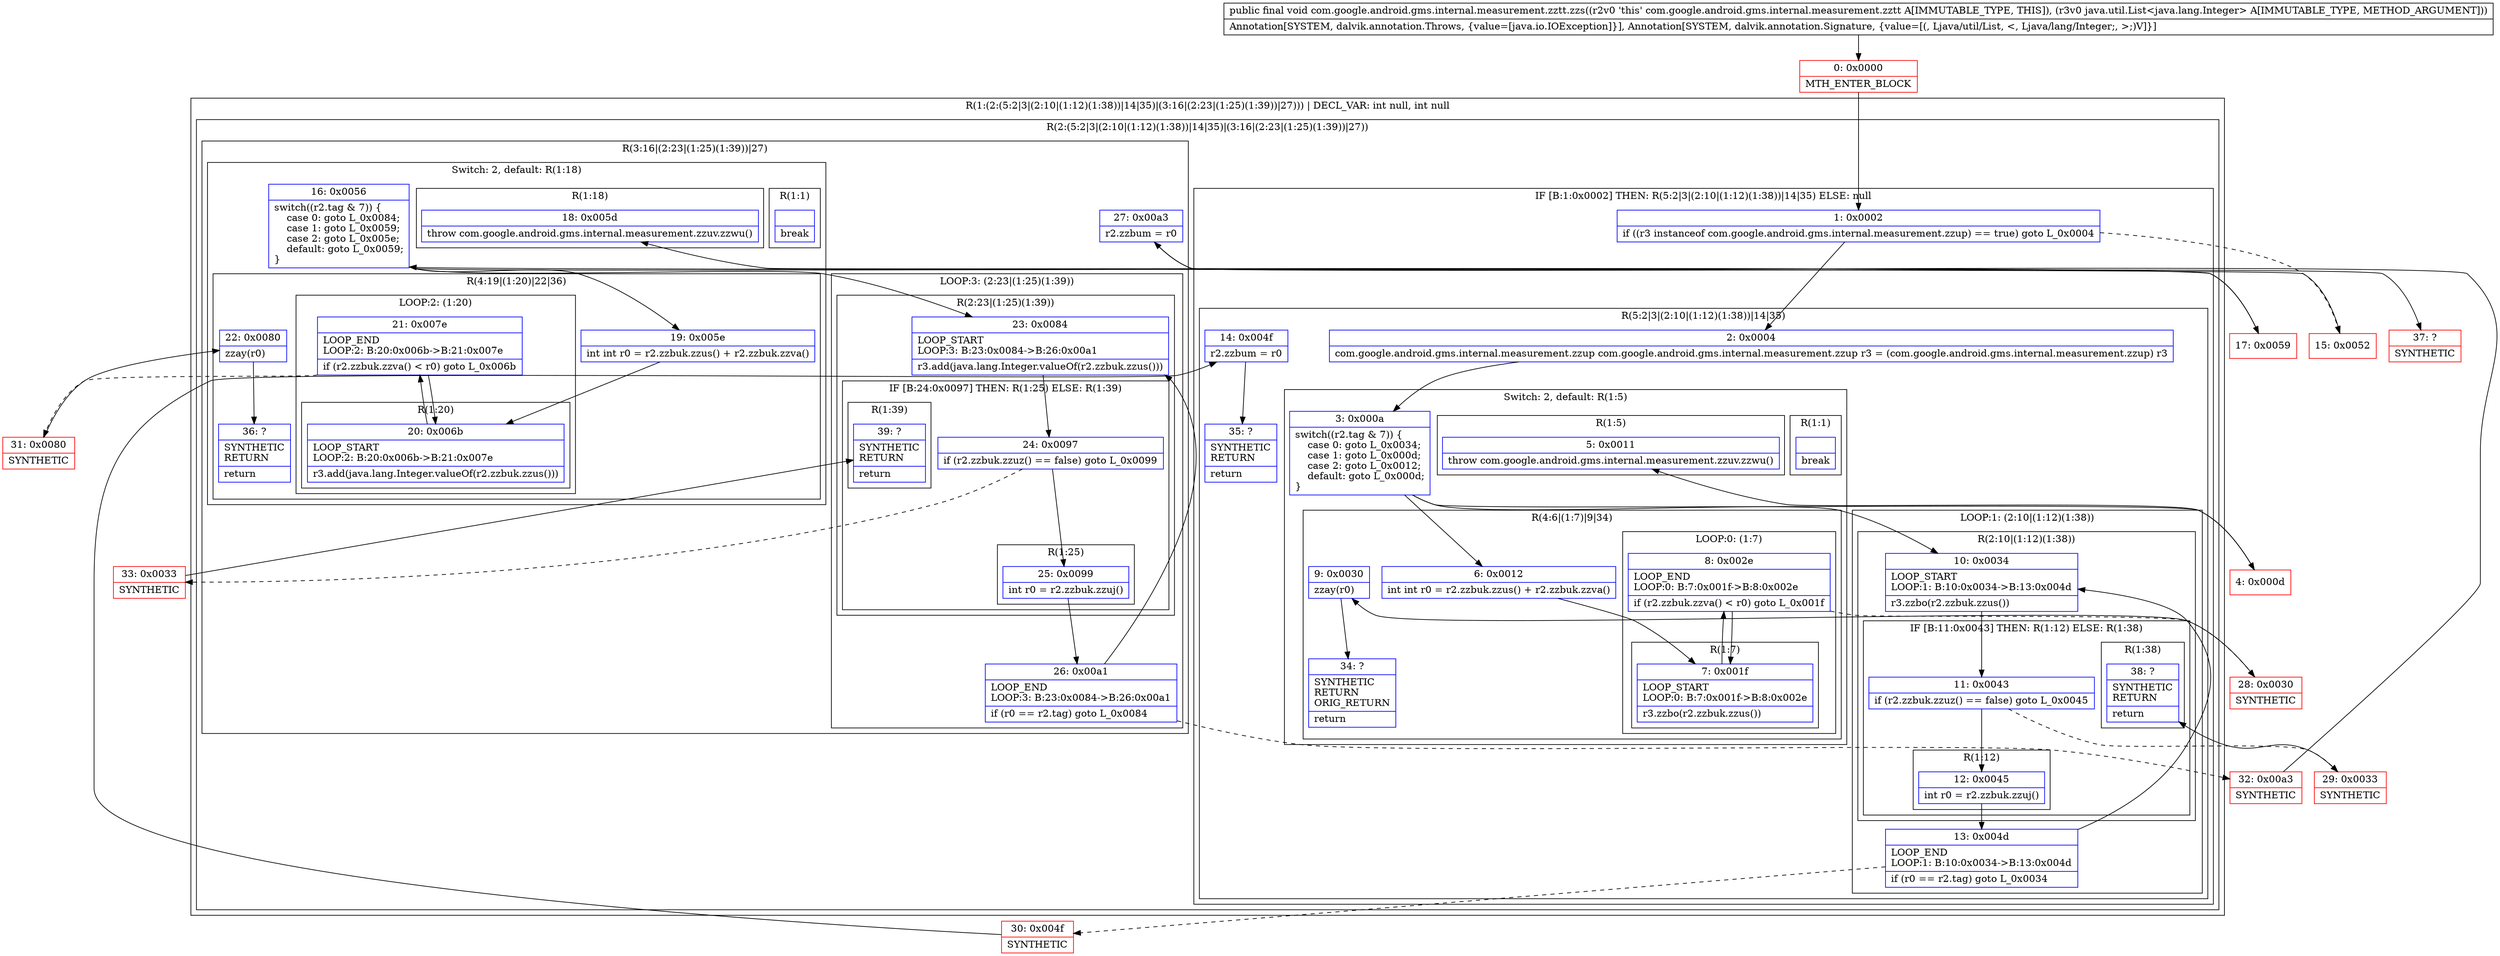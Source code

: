 digraph "CFG forcom.google.android.gms.internal.measurement.zztt.zzs(Ljava\/util\/List;)V" {
subgraph cluster_Region_1594613661 {
label = "R(1:(2:(5:2|3|(2:10|(1:12)(1:38))|14|35)|(3:16|(2:23|(1:25)(1:39))|27))) | DECL_VAR: int null, int null\l";
node [shape=record,color=blue];
subgraph cluster_Region_1957262344 {
label = "R(2:(5:2|3|(2:10|(1:12)(1:38))|14|35)|(3:16|(2:23|(1:25)(1:39))|27))";
node [shape=record,color=blue];
subgraph cluster_IfRegion_1710170345 {
label = "IF [B:1:0x0002] THEN: R(5:2|3|(2:10|(1:12)(1:38))|14|35) ELSE: null";
node [shape=record,color=blue];
Node_1 [shape=record,label="{1\:\ 0x0002|if ((r3 instanceof com.google.android.gms.internal.measurement.zzup) == true) goto L_0x0004\l}"];
subgraph cluster_Region_744370341 {
label = "R(5:2|3|(2:10|(1:12)(1:38))|14|35)";
node [shape=record,color=blue];
Node_2 [shape=record,label="{2\:\ 0x0004|com.google.android.gms.internal.measurement.zzup com.google.android.gms.internal.measurement.zzup r3 = (com.google.android.gms.internal.measurement.zzup) r3\l}"];
subgraph cluster_SwitchRegion_1483252673 {
label = "Switch: 2, default: R(1:5)";
node [shape=record,color=blue];
Node_3 [shape=record,label="{3\:\ 0x000a|switch((r2.tag & 7)) \{\l    case 0: goto L_0x0034;\l    case 1: goto L_0x000d;\l    case 2: goto L_0x0012;\l    default: goto L_0x000d;\l\}\l}"];
subgraph cluster_Region_1495165030 {
label = "R(1:1)";
node [shape=record,color=blue];
Node_InsnContainer_1713917561 [shape=record,label="{|break\l}"];
}
subgraph cluster_Region_1853754038 {
label = "R(4:6|(1:7)|9|34)";
node [shape=record,color=blue];
Node_6 [shape=record,label="{6\:\ 0x0012|int int r0 = r2.zzbuk.zzus() + r2.zzbuk.zzva()\l}"];
subgraph cluster_LoopRegion_941499604 {
label = "LOOP:0: (1:7)";
node [shape=record,color=blue];
Node_8 [shape=record,label="{8\:\ 0x002e|LOOP_END\lLOOP:0: B:7:0x001f\-\>B:8:0x002e\l|if (r2.zzbuk.zzva() \< r0) goto L_0x001f\l}"];
subgraph cluster_Region_1676629400 {
label = "R(1:7)";
node [shape=record,color=blue];
Node_7 [shape=record,label="{7\:\ 0x001f|LOOP_START\lLOOP:0: B:7:0x001f\-\>B:8:0x002e\l|r3.zzbo(r2.zzbuk.zzus())\l}"];
}
}
Node_9 [shape=record,label="{9\:\ 0x0030|zzay(r0)\l}"];
Node_34 [shape=record,label="{34\:\ ?|SYNTHETIC\lRETURN\lORIG_RETURN\l|return\l}"];
}
subgraph cluster_Region_2061292093 {
label = "R(1:5)";
node [shape=record,color=blue];
Node_5 [shape=record,label="{5\:\ 0x0011|throw com.google.android.gms.internal.measurement.zzuv.zzwu()\l}"];
}
}
subgraph cluster_LoopRegion_2007290447 {
label = "LOOP:1: (2:10|(1:12)(1:38))";
node [shape=record,color=blue];
Node_13 [shape=record,label="{13\:\ 0x004d|LOOP_END\lLOOP:1: B:10:0x0034\-\>B:13:0x004d\l|if (r0 == r2.tag) goto L_0x0034\l}"];
subgraph cluster_Region_681559336 {
label = "R(2:10|(1:12)(1:38))";
node [shape=record,color=blue];
Node_10 [shape=record,label="{10\:\ 0x0034|LOOP_START\lLOOP:1: B:10:0x0034\-\>B:13:0x004d\l|r3.zzbo(r2.zzbuk.zzus())\l}"];
subgraph cluster_IfRegion_1740050444 {
label = "IF [B:11:0x0043] THEN: R(1:12) ELSE: R(1:38)";
node [shape=record,color=blue];
Node_11 [shape=record,label="{11\:\ 0x0043|if (r2.zzbuk.zzuz() == false) goto L_0x0045\l}"];
subgraph cluster_Region_706876598 {
label = "R(1:12)";
node [shape=record,color=blue];
Node_12 [shape=record,label="{12\:\ 0x0045|int r0 = r2.zzbuk.zzuj()\l}"];
}
subgraph cluster_Region_1304431044 {
label = "R(1:38)";
node [shape=record,color=blue];
Node_38 [shape=record,label="{38\:\ ?|SYNTHETIC\lRETURN\l|return\l}"];
}
}
}
}
Node_14 [shape=record,label="{14\:\ 0x004f|r2.zzbum = r0\l}"];
Node_35 [shape=record,label="{35\:\ ?|SYNTHETIC\lRETURN\l|return\l}"];
}
}
subgraph cluster_Region_898584120 {
label = "R(3:16|(2:23|(1:25)(1:39))|27)";
node [shape=record,color=blue];
subgraph cluster_SwitchRegion_1765789059 {
label = "Switch: 2, default: R(1:18)";
node [shape=record,color=blue];
Node_16 [shape=record,label="{16\:\ 0x0056|switch((r2.tag & 7)) \{\l    case 0: goto L_0x0084;\l    case 1: goto L_0x0059;\l    case 2: goto L_0x005e;\l    default: goto L_0x0059;\l\}\l}"];
subgraph cluster_Region_1970190243 {
label = "R(1:1)";
node [shape=record,color=blue];
Node_InsnContainer_705101426 [shape=record,label="{|break\l}"];
}
subgraph cluster_Region_1820649466 {
label = "R(4:19|(1:20)|22|36)";
node [shape=record,color=blue];
Node_19 [shape=record,label="{19\:\ 0x005e|int int r0 = r2.zzbuk.zzus() + r2.zzbuk.zzva()\l}"];
subgraph cluster_LoopRegion_6314982 {
label = "LOOP:2: (1:20)";
node [shape=record,color=blue];
Node_21 [shape=record,label="{21\:\ 0x007e|LOOP_END\lLOOP:2: B:20:0x006b\-\>B:21:0x007e\l|if (r2.zzbuk.zzva() \< r0) goto L_0x006b\l}"];
subgraph cluster_Region_1732599007 {
label = "R(1:20)";
node [shape=record,color=blue];
Node_20 [shape=record,label="{20\:\ 0x006b|LOOP_START\lLOOP:2: B:20:0x006b\-\>B:21:0x007e\l|r3.add(java.lang.Integer.valueOf(r2.zzbuk.zzus()))\l}"];
}
}
Node_22 [shape=record,label="{22\:\ 0x0080|zzay(r0)\l}"];
Node_36 [shape=record,label="{36\:\ ?|SYNTHETIC\lRETURN\l|return\l}"];
}
subgraph cluster_Region_1887553121 {
label = "R(1:18)";
node [shape=record,color=blue];
Node_18 [shape=record,label="{18\:\ 0x005d|throw com.google.android.gms.internal.measurement.zzuv.zzwu()\l}"];
}
}
subgraph cluster_LoopRegion_1457473974 {
label = "LOOP:3: (2:23|(1:25)(1:39))";
node [shape=record,color=blue];
Node_26 [shape=record,label="{26\:\ 0x00a1|LOOP_END\lLOOP:3: B:23:0x0084\-\>B:26:0x00a1\l|if (r0 == r2.tag) goto L_0x0084\l}"];
subgraph cluster_Region_1884468349 {
label = "R(2:23|(1:25)(1:39))";
node [shape=record,color=blue];
Node_23 [shape=record,label="{23\:\ 0x0084|LOOP_START\lLOOP:3: B:23:0x0084\-\>B:26:0x00a1\l|r3.add(java.lang.Integer.valueOf(r2.zzbuk.zzus()))\l}"];
subgraph cluster_IfRegion_1840914795 {
label = "IF [B:24:0x0097] THEN: R(1:25) ELSE: R(1:39)";
node [shape=record,color=blue];
Node_24 [shape=record,label="{24\:\ 0x0097|if (r2.zzbuk.zzuz() == false) goto L_0x0099\l}"];
subgraph cluster_Region_1610711333 {
label = "R(1:25)";
node [shape=record,color=blue];
Node_25 [shape=record,label="{25\:\ 0x0099|int r0 = r2.zzbuk.zzuj()\l}"];
}
subgraph cluster_Region_550775719 {
label = "R(1:39)";
node [shape=record,color=blue];
Node_39 [shape=record,label="{39\:\ ?|SYNTHETIC\lRETURN\l|return\l}"];
}
}
}
}
Node_27 [shape=record,label="{27\:\ 0x00a3|r2.zzbum = r0\l}"];
}
}
}
Node_0 [shape=record,color=red,label="{0\:\ 0x0000|MTH_ENTER_BLOCK\l}"];
Node_4 [shape=record,color=red,label="{4\:\ 0x000d}"];
Node_15 [shape=record,color=red,label="{15\:\ 0x0052}"];
Node_17 [shape=record,color=red,label="{17\:\ 0x0059}"];
Node_28 [shape=record,color=red,label="{28\:\ 0x0030|SYNTHETIC\l}"];
Node_29 [shape=record,color=red,label="{29\:\ 0x0033|SYNTHETIC\l}"];
Node_30 [shape=record,color=red,label="{30\:\ 0x004f|SYNTHETIC\l}"];
Node_31 [shape=record,color=red,label="{31\:\ 0x0080|SYNTHETIC\l}"];
Node_32 [shape=record,color=red,label="{32\:\ 0x00a3|SYNTHETIC\l}"];
Node_33 [shape=record,color=red,label="{33\:\ 0x0033|SYNTHETIC\l}"];
Node_37 [shape=record,color=red,label="{37\:\ ?|SYNTHETIC\l}"];
MethodNode[shape=record,label="{public final void com.google.android.gms.internal.measurement.zztt.zzs((r2v0 'this' com.google.android.gms.internal.measurement.zztt A[IMMUTABLE_TYPE, THIS]), (r3v0 java.util.List\<java.lang.Integer\> A[IMMUTABLE_TYPE, METHOD_ARGUMENT]))  | Annotation[SYSTEM, dalvik.annotation.Throws, \{value=[java.io.IOException]\}], Annotation[SYSTEM, dalvik.annotation.Signature, \{value=[(, Ljava\/util\/List, \<, Ljava\/lang\/Integer;, \>;)V]\}]\l}"];
MethodNode -> Node_0;
Node_1 -> Node_2;
Node_1 -> Node_15[style=dashed];
Node_2 -> Node_3;
Node_3 -> Node_4;
Node_3 -> Node_6;
Node_3 -> Node_10;
Node_6 -> Node_7;
Node_8 -> Node_7;
Node_8 -> Node_28[style=dashed];
Node_7 -> Node_8;
Node_9 -> Node_34;
Node_13 -> Node_10;
Node_13 -> Node_30[style=dashed];
Node_10 -> Node_11;
Node_11 -> Node_12;
Node_11 -> Node_29[style=dashed];
Node_12 -> Node_13;
Node_14 -> Node_35;
Node_16 -> Node_17;
Node_16 -> Node_19;
Node_16 -> Node_23;
Node_19 -> Node_20;
Node_21 -> Node_20;
Node_21 -> Node_31[style=dashed];
Node_20 -> Node_21;
Node_22 -> Node_36;
Node_26 -> Node_23;
Node_26 -> Node_32[style=dashed];
Node_23 -> Node_24;
Node_24 -> Node_25;
Node_24 -> Node_33[style=dashed];
Node_25 -> Node_26;
Node_27 -> Node_37;
Node_0 -> Node_1;
Node_4 -> Node_5;
Node_15 -> Node_16;
Node_17 -> Node_18;
Node_28 -> Node_9;
Node_29 -> Node_38;
Node_30 -> Node_14;
Node_31 -> Node_22;
Node_32 -> Node_27;
Node_33 -> Node_39;
}

